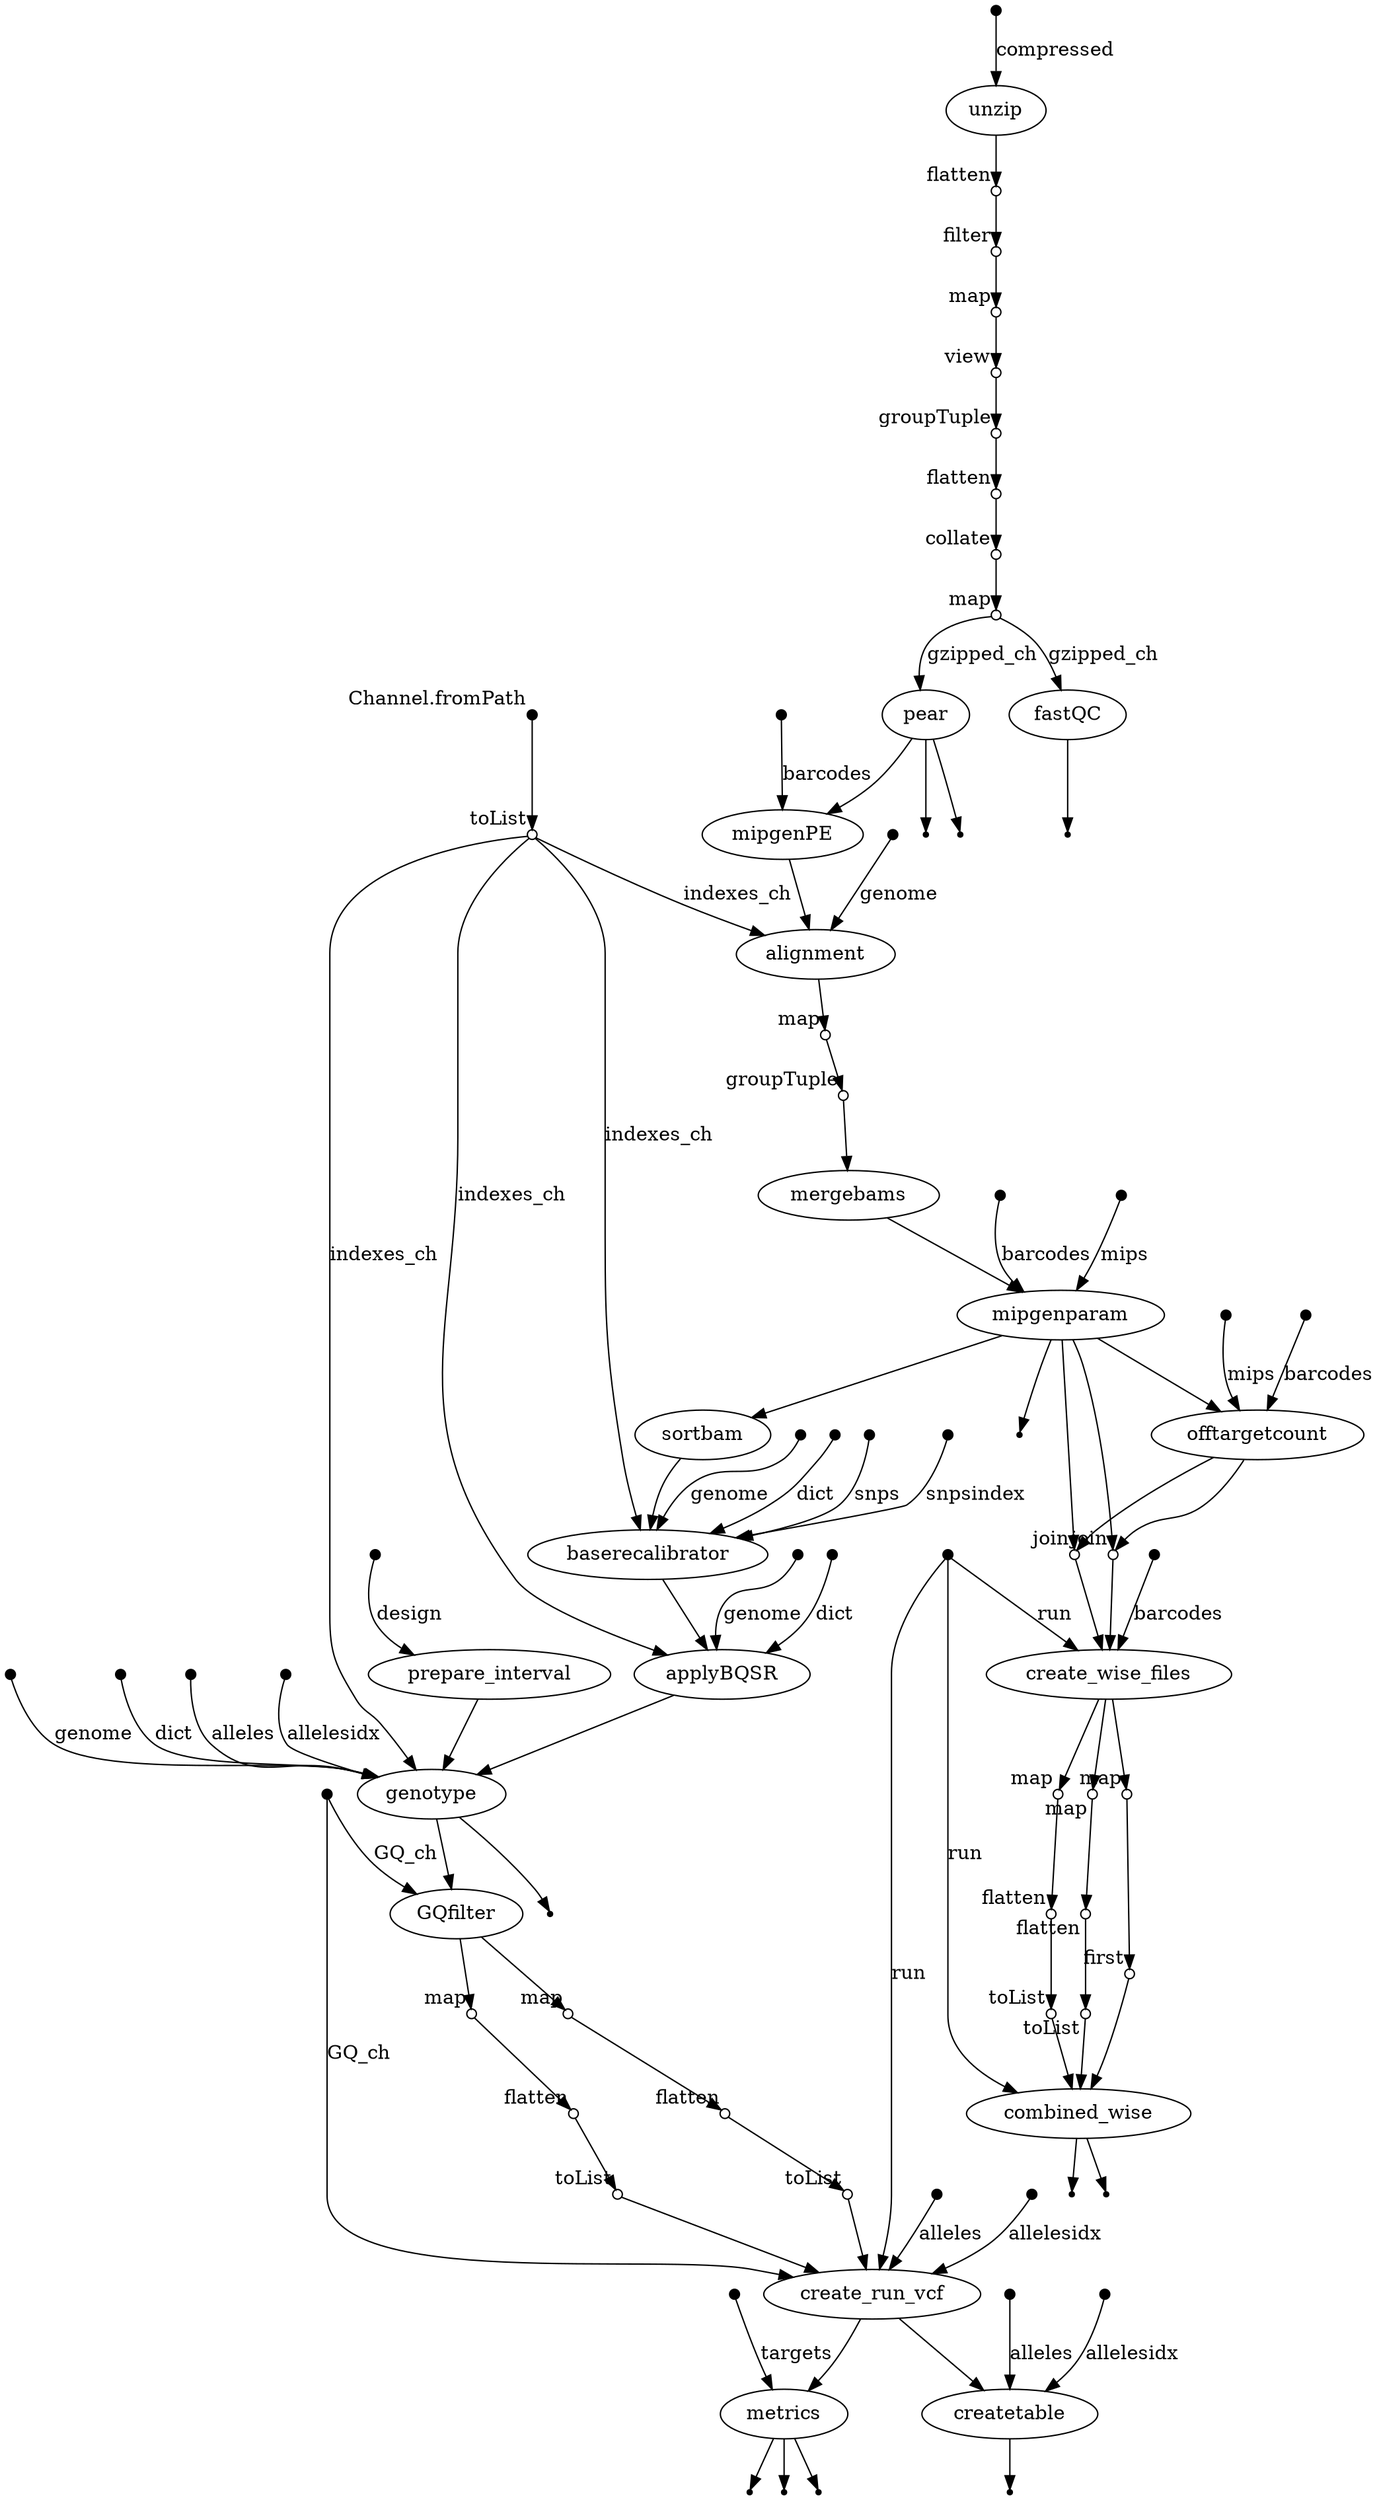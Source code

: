 digraph "flowchart" {
v0 [shape=point,label="",fixedsize=true,width=0.1,xlabel="Channel.fromPath"];
v1 [shape=circle,label="",fixedsize=true,width=0.1,xlabel="toList"];
v0 -> v1;

v1 [shape=circle,label="",fixedsize=true,width=0.1,xlabel="toList"];
v22 [label="alignment"];
v1 -> v22 [label="indexes_ch"];

v2 [shape=point,label="",fixedsize=true,width=0.1];
v3 [label="prepare_interval"];
v2 -> v3 [label="design"];

v3 [label="prepare_interval"];
v43 [label="genotype"];
v3 -> v43;

v4 [shape=point,label="",fixedsize=true,width=0.1];
v5 [label="unzip"];
v4 -> v5 [label="compressed"];

v5 [label="unzip"];
v6 [shape=circle,label="",fixedsize=true,width=0.1,xlabel="flatten"];
v5 -> v6;

v6 [shape=circle,label="",fixedsize=true,width=0.1,xlabel="flatten"];
v7 [shape=circle,label="",fixedsize=true,width=0.1,xlabel="filter"];
v6 -> v7;

v7 [shape=circle,label="",fixedsize=true,width=0.1,xlabel="filter"];
v8 [shape=circle,label="",fixedsize=true,width=0.1,xlabel="map"];
v7 -> v8;

v8 [shape=circle,label="",fixedsize=true,width=0.1,xlabel="map"];
v9 [shape=circle,label="",fixedsize=true,width=0.1,xlabel="view"];
v8 -> v9;

v9 [shape=circle,label="",fixedsize=true,width=0.1,xlabel="view"];
v10 [shape=circle,label="",fixedsize=true,width=0.1,xlabel="groupTuple"];
v9 -> v10;

v10 [shape=circle,label="",fixedsize=true,width=0.1,xlabel="groupTuple"];
v11 [shape=circle,label="",fixedsize=true,width=0.1,xlabel="flatten"];
v10 -> v11;

v11 [shape=circle,label="",fixedsize=true,width=0.1,xlabel="flatten"];
v12 [shape=circle,label="",fixedsize=true,width=0.1,xlabel="collate"];
v11 -> v12;

v12 [shape=circle,label="",fixedsize=true,width=0.1,xlabel="collate"];
v13 [shape=circle,label="",fixedsize=true,width=0.1,xlabel="map"];
v12 -> v13;

v13 [shape=circle,label="",fixedsize=true,width=0.1,xlabel="map"];
v14 [label="fastQC"];
v13 -> v14 [label="gzipped_ch"];

v14 [label="fastQC"];
v15 [shape=point];
v14 -> v15;

v13 [shape=circle,label="",fixedsize=true,width=0.1,xlabel="map"];
v16 [label="pear"];
v13 -> v16 [label="gzipped_ch"];

v16 [label="pear"];
v20 [label="mipgenPE"];
v16 -> v20;

v16 [label="pear"];
v18 [shape=point];
v16 -> v18;

v16 [label="pear"];
v17 [shape=point];
v16 -> v17;

v19 [shape=point,label="",fixedsize=true,width=0.1];
v20 [label="mipgenPE"];
v19 -> v20 [label="barcodes"];

v20 [label="mipgenPE"];
v22 [label="alignment"];
v20 -> v22;

v21 [shape=point,label="",fixedsize=true,width=0.1];
v22 [label="alignment"];
v21 -> v22 [label="genome"];

v22 [label="alignment"];
v23 [shape=circle,label="",fixedsize=true,width=0.1,xlabel="map"];
v22 -> v23;

v23 [shape=circle,label="",fixedsize=true,width=0.1,xlabel="map"];
v24 [shape=circle,label="",fixedsize=true,width=0.1,xlabel="groupTuple"];
v23 -> v24;

v24 [shape=circle,label="",fixedsize=true,width=0.1,xlabel="groupTuple"];
v25 [label="mergebams"];
v24 -> v25;

v25 [label="mergebams"];
v28 [label="mipgenparam"];
v25 -> v28;

v26 [shape=point,label="",fixedsize=true,width=0.1];
v28 [label="mipgenparam"];
v26 -> v28 [label="barcodes"];

v27 [shape=point,label="",fixedsize=true,width=0.1];
v28 [label="mipgenparam"];
v27 -> v28 [label="mips"];

v28 [label="mipgenparam"];
v30 [label="sortbam"];
v28 -> v30;

v28 [label="mipgenparam"];
v64 [label="offtargetcount"];
v28 -> v64;

v28 [label="mipgenparam"];
v65 [shape=circle,label="",fixedsize=true,width=0.1,xlabel="join"];
v28 -> v65;

v28 [label="mipgenparam"];
v66 [shape=circle,label="",fixedsize=true,width=0.1,xlabel="join"];
v28 -> v66;

v28 [label="mipgenparam"];
v29 [shape=point];
v28 -> v29;

v30 [label="sortbam"];
v35 [label="baserecalibrator"];
v30 -> v35;

v31 [shape=point,label="",fixedsize=true,width=0.1];
v35 [label="baserecalibrator"];
v31 -> v35 [label="genome"];

v1 [shape=circle,label="",fixedsize=true,width=0.1,xlabel="toList"];
v35 [label="baserecalibrator"];
v1 -> v35 [label="indexes_ch"];

v32 [shape=point,label="",fixedsize=true,width=0.1];
v35 [label="baserecalibrator"];
v32 -> v35 [label="dict"];

v33 [shape=point,label="",fixedsize=true,width=0.1];
v35 [label="baserecalibrator"];
v33 -> v35 [label="snps"];

v34 [shape=point,label="",fixedsize=true,width=0.1];
v35 [label="baserecalibrator"];
v34 -> v35 [label="snpsindex"];

v35 [label="baserecalibrator"];
v38 [label="applyBQSR"];
v35 -> v38;

v36 [shape=point,label="",fixedsize=true,width=0.1];
v38 [label="applyBQSR"];
v36 -> v38 [label="genome"];

v1 [shape=circle,label="",fixedsize=true,width=0.1,xlabel="toList"];
v38 [label="applyBQSR"];
v1 -> v38 [label="indexes_ch"];

v37 [shape=point,label="",fixedsize=true,width=0.1];
v38 [label="applyBQSR"];
v37 -> v38 [label="dict"];

v38 [label="applyBQSR"];
v43 [label="genotype"];
v38 -> v43;

v39 [shape=point,label="",fixedsize=true,width=0.1];
v43 [label="genotype"];
v39 -> v43 [label="genome"];

v1 [shape=circle,label="",fixedsize=true,width=0.1,xlabel="toList"];
v43 [label="genotype"];
v1 -> v43 [label="indexes_ch"];

v40 [shape=point,label="",fixedsize=true,width=0.1];
v43 [label="genotype"];
v40 -> v43 [label="dict"];

v41 [shape=point,label="",fixedsize=true,width=0.1];
v43 [label="genotype"];
v41 -> v43 [label="alleles"];

v42 [shape=point,label="",fixedsize=true,width=0.1];
v43 [label="genotype"];
v42 -> v43 [label="allelesidx"];

v43 [label="genotype"];
v46 [label="GQfilter"];
v43 -> v46;

v43 [label="genotype"];
v44 [shape=point];
v43 -> v44;

v45 [shape=point,label="",fixedsize=true,width=0.1];
v46 [label="GQfilter"];
v45 -> v46 [label="GQ_ch"];

v46 [label="GQfilter"];
v47 [shape=circle,label="",fixedsize=true,width=0.1,xlabel="map"];
v46 -> v47;

v47 [shape=circle,label="",fixedsize=true,width=0.1,xlabel="map"];
v48 [shape=circle,label="",fixedsize=true,width=0.1,xlabel="flatten"];
v47 -> v48;

v48 [shape=circle,label="",fixedsize=true,width=0.1,xlabel="flatten"];
v49 [shape=circle,label="",fixedsize=true,width=0.1,xlabel="toList"];
v48 -> v49;

v49 [shape=circle,label="",fixedsize=true,width=0.1,xlabel="toList"];
v56 [label="create_run_vcf"];
v49 -> v56;

v46 [label="GQfilter"];
v50 [shape=circle,label="",fixedsize=true,width=0.1,xlabel="map"];
v46 -> v50;

v50 [shape=circle,label="",fixedsize=true,width=0.1,xlabel="map"];
v51 [shape=circle,label="",fixedsize=true,width=0.1,xlabel="flatten"];
v50 -> v51;

v51 [shape=circle,label="",fixedsize=true,width=0.1,xlabel="flatten"];
v52 [shape=circle,label="",fixedsize=true,width=0.1,xlabel="toList"];
v51 -> v52;

v52 [shape=circle,label="",fixedsize=true,width=0.1,xlabel="toList"];
v56 [label="create_run_vcf"];
v52 -> v56;

v53 [shape=point,label="",fixedsize=true,width=0.1];
v56 [label="create_run_vcf"];
v53 -> v56 [label="run"];

v45 [shape=point,label="",fixedsize=true,width=0.1];
v56 [label="create_run_vcf"];
v45 -> v56 [label="GQ_ch"];

v54 [shape=point,label="",fixedsize=true,width=0.1];
v56 [label="create_run_vcf"];
v54 -> v56 [label="alleles"];

v55 [shape=point,label="",fixedsize=true,width=0.1];
v56 [label="create_run_vcf"];
v55 -> v56 [label="allelesidx"];

v56 [label="create_run_vcf"];
v58 [label="metrics"];
v56 -> v58;

v57 [shape=point,label="",fixedsize=true,width=0.1];
v58 [label="metrics"];
v57 -> v58 [label="targets"];

v58 [label="metrics"];
v61 [shape=point];
v58 -> v61;

v58 [label="metrics"];
v60 [shape=point];
v58 -> v60;

v58 [label="metrics"];
v59 [shape=point];
v58 -> v59;

v62 [shape=point,label="",fixedsize=true,width=0.1];
v64 [label="offtargetcount"];
v62 -> v64 [label="mips"];

v63 [shape=point,label="",fixedsize=true,width=0.1];
v64 [label="offtargetcount"];
v63 -> v64 [label="barcodes"];

v64 [label="offtargetcount"];
v65 [shape=circle,label="",fixedsize=true,width=0.1,xlabel="join"];
v64 -> v65;

v64 [label="offtargetcount"];
v66 [shape=circle,label="",fixedsize=true,width=0.1,xlabel="join"];
v64 -> v66;

v65 [shape=circle,label="",fixedsize=true,width=0.1,xlabel="join"];
v68 [label="create_wise_files"];
v65 -> v68;

v66 [shape=circle,label="",fixedsize=true,width=0.1,xlabel="join"];
v68 [label="create_wise_files"];
v66 -> v68;

v67 [shape=point,label="",fixedsize=true,width=0.1];
v68 [label="create_wise_files"];
v67 -> v68 [label="barcodes"];

v53 [shape=point,label="",fixedsize=true,width=0.1];
v68 [label="create_wise_files"];
v53 -> v68 [label="run"];

v68 [label="create_wise_files"];
v69 [shape=circle,label="",fixedsize=true,width=0.1,xlabel="map"];
v68 -> v69;

v68 [label="create_wise_files"];
v72 [shape=circle,label="",fixedsize=true,width=0.1,xlabel="map"];
v68 -> v72;

v68 [label="create_wise_files"];
v75 [shape=circle,label="",fixedsize=true,width=0.1,xlabel="map"];
v68 -> v75;

v69 [shape=circle,label="",fixedsize=true,width=0.1,xlabel="map"];
v70 [shape=circle,label="",fixedsize=true,width=0.1,xlabel="flatten"];
v69 -> v70;

v70 [shape=circle,label="",fixedsize=true,width=0.1,xlabel="flatten"];
v71 [shape=circle,label="",fixedsize=true,width=0.1,xlabel="toList"];
v70 -> v71;

v71 [shape=circle,label="",fixedsize=true,width=0.1,xlabel="toList"];
v77 [label="combined_wise"];
v71 -> v77;

v72 [shape=circle,label="",fixedsize=true,width=0.1,xlabel="map"];
v73 [shape=circle,label="",fixedsize=true,width=0.1,xlabel="flatten"];
v72 -> v73;

v73 [shape=circle,label="",fixedsize=true,width=0.1,xlabel="flatten"];
v74 [shape=circle,label="",fixedsize=true,width=0.1,xlabel="toList"];
v73 -> v74;

v74 [shape=circle,label="",fixedsize=true,width=0.1,xlabel="toList"];
v77 [label="combined_wise"];
v74 -> v77;

v75 [shape=circle,label="",fixedsize=true,width=0.1,xlabel="map"];
v76 [shape=circle,label="",fixedsize=true,width=0.1,xlabel="first"];
v75 -> v76;

v76 [shape=circle,label="",fixedsize=true,width=0.1,xlabel="first"];
v77 [label="combined_wise"];
v76 -> v77;

v53 [shape=point,label="",fixedsize=true,width=0.1];
v77 [label="combined_wise"];
v53 -> v77 [label="run"];

v77 [label="combined_wise"];
v79 [shape=point];
v77 -> v79;

v77 [label="combined_wise"];
v78 [shape=point];
v77 -> v78;

v56 [label="create_run_vcf"];
v82 [label="createtable"];
v56 -> v82;

v80 [shape=point,label="",fixedsize=true,width=0.1];
v82 [label="createtable"];
v80 -> v82 [label="alleles"];

v81 [shape=point,label="",fixedsize=true,width=0.1];
v82 [label="createtable"];
v81 -> v82 [label="allelesidx"];

v82 [label="createtable"];
v83 [shape=point];
v82 -> v83;

}

